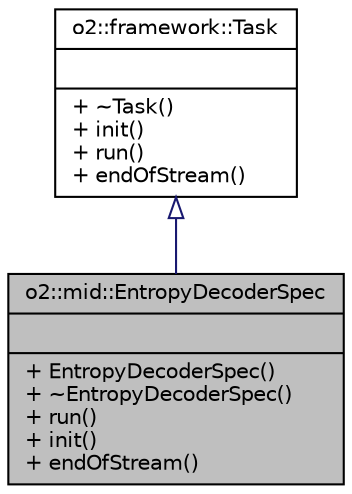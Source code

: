 digraph "o2::mid::EntropyDecoderSpec"
{
 // INTERACTIVE_SVG=YES
  bgcolor="transparent";
  edge [fontname="Helvetica",fontsize="10",labelfontname="Helvetica",labelfontsize="10"];
  node [fontname="Helvetica",fontsize="10",shape=record];
  Node2 [label="{o2::mid::EntropyDecoderSpec\n||+ EntropyDecoderSpec()\l+ ~EntropyDecoderSpec()\l+ run()\l+ init()\l+ endOfStream()\l}",height=0.2,width=0.4,color="black", fillcolor="grey75", style="filled", fontcolor="black"];
  Node3 -> Node2 [dir="back",color="midnightblue",fontsize="10",style="solid",arrowtail="onormal",fontname="Helvetica"];
  Node3 [label="{o2::framework::Task\n||+ ~Task()\l+ init()\l+ run()\l+ endOfStream()\l}",height=0.2,width=0.4,color="black",URL="$de/dac/classo2_1_1framework_1_1Task.html"];
}
